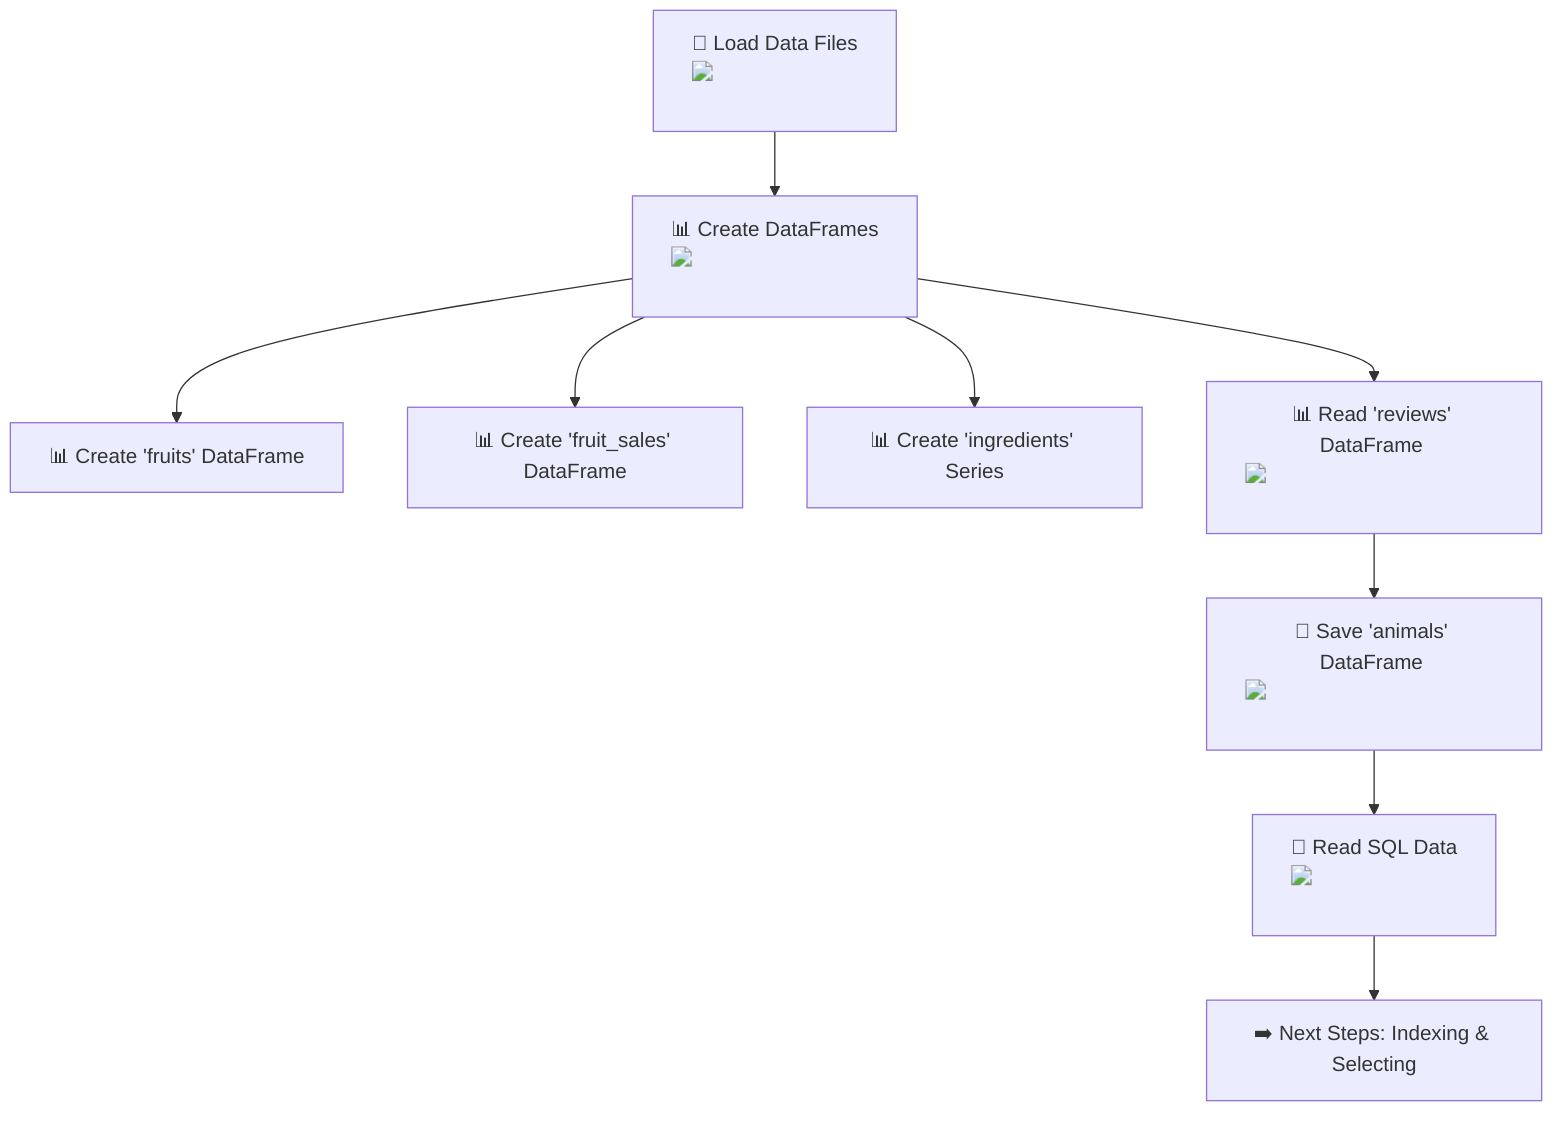 flowchart TD
    A["📂 Load Data Files <img src='file.svg'/> <br/>"] --> B["📊 Create DataFrames <img src='table.svg'/> <br/>"]
    B --> C["📊 Create 'fruits' DataFrame"]
    B --> D["📊 Create 'fruit_sales' DataFrame"]
    B --> E["📊 Create 'ingredients' Series"]
    B --> F["📊 Read 'reviews' DataFrame <img src='file.svg'/> <br/>"]
    F --> G["📝 Save 'animals' DataFrame <img src='file.svg'/> <br/>"]
    G --> H["🎵 Read SQL Data <img src='database.svg'/> <br/>"]
    H --> I["➡️ Next Steps: Indexing & Selecting"]
